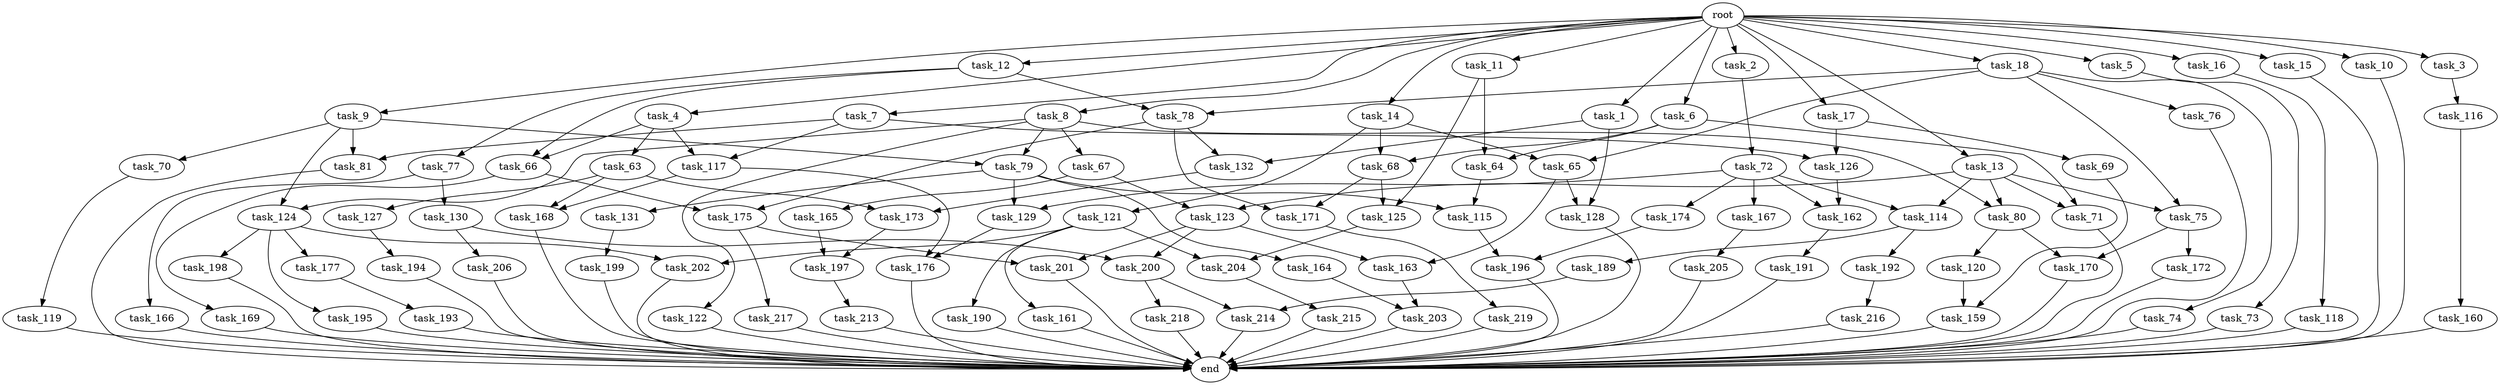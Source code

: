 digraph G {
  task_11 [size="2.048000"];
  task_175 [size="1254130450.432000"];
  task_171 [size="1374389534.720000"];
  task_195 [size="1099511627.776000"];
  task_64 [size="2817498546.176000"];
  task_17 [size="2.048000"];
  task_190 [size="1717986918.400000"];
  task_219 [size="1717986918.400000"];
  task_202 [size="2817498546.176000"];
  task_217 [size="618475290.624000"];
  task_126 [size="1666447310.848000"];
  task_69 [size="274877906.944000"];
  task_174 [size="274877906.944000"];
  task_189 [size="1717986918.400000"];
  task_199 [size="429496729.600000"];
  task_73 [size="1099511627.776000"];
  task_200 [size="1872605741.056000"];
  task_197 [size="910533066.752000"];
  task_67 [size="274877906.944000"];
  task_7 [size="2.048000"];
  task_79 [size="704374636.544000"];
  task_177 [size="1099511627.776000"];
  task_205 [size="154618822.656000"];
  task_80 [size="1374389534.720000"];
  task_115 [size="1460288880.640000"];
  task_116 [size="274877906.944000"];
  task_130 [size="618475290.624000"];
  task_75 [size="1374389534.720000"];
  task_176 [size="1529008357.376000"];
  task_206 [size="154618822.656000"];
  task_192 [size="1717986918.400000"];
  task_203 [size="687194767.360000"];
  task_63 [size="68719476.736000"];
  task_201 [size="2336462209.024000"];
  task_81 [size="1821066133.504000"];
  task_196 [size="2491081031.680000"];
  task_118 [size="1717986918.400000"];
  task_121 [size="1391569403.904000"];
  task_198 [size="1099511627.776000"];
  task_132 [size="1254130450.432000"];
  task_170 [size="2336462209.024000"];
  task_3 [size="2.048000"];
  task_14 [size="2.048000"];
  task_71 [size="2199023255.552000"];
  task_125 [size="1992864825.344000"];
  task_216 [size="274877906.944000"];
  task_215 [size="841813590.016000"];
  task_117 [size="1460288880.640000"];
  task_9 [size="2.048000"];
  task_214 [size="2817498546.176000"];
  task_16 [size="2.048000"];
  end [size="0.000000"];
  root [size="0.000000"];
  task_167 [size="274877906.944000"];
  task_166 [size="618475290.624000"];
  task_161 [size="1717986918.400000"];
  task_218 [size="1099511627.776000"];
  task_165 [size="841813590.016000"];
  task_4 [size="2.048000"];
  task_70 [size="429496729.600000"];
  task_65 [size="1666447310.848000"];
  task_78 [size="549755813.888000"];
  task_13 [size="2.048000"];
  task_194 [size="841813590.016000"];
  task_66 [size="343597383.680000"];
  task_120 [size="618475290.624000"];
  task_5 [size="2.048000"];
  task_169 [size="154618822.656000"];
  task_204 [size="1872605741.056000"];
  task_124 [size="704374636.544000"];
  task_6 [size="2.048000"];
  task_122 [size="274877906.944000"];
  task_172 [size="1717986918.400000"];
  task_164 [size="68719476.736000"];
  task_127 [size="1717986918.400000"];
  task_213 [size="429496729.600000"];
  task_15 [size="2.048000"];
  task_129 [size="343597383.680000"];
  task_10 [size="2.048000"];
  task_191 [size="1391569403.904000"];
  task_74 [size="274877906.944000"];
  task_173 [size="1786706395.136000"];
  task_160 [size="274877906.944000"];
  task_1 [size="2.048000"];
  task_159 [size="1872605741.056000"];
  task_131 [size="68719476.736000"];
  task_68 [size="2491081031.680000"];
  task_168 [size="2817498546.176000"];
  task_2 [size="2.048000"];
  task_72 [size="274877906.944000"];
  task_119 [size="1717986918.400000"];
  task_114 [size="1374389534.720000"];
  task_12 [size="2.048000"];
  task_8 [size="2.048000"];
  task_128 [size="1872605741.056000"];
  task_163 [size="3435973836.800000"];
  task_123 [size="1941325217.792000"];
  task_18 [size="2.048000"];
  task_193 [size="841813590.016000"];
  task_162 [size="343597383.680000"];
  task_77 [size="274877906.944000"];
  task_76 [size="274877906.944000"];

  task_11 -> task_125 [size="838860800.000000"];
  task_11 -> task_64 [size="838860800.000000"];
  task_175 -> task_201 [size="301989888.000000"];
  task_175 -> task_217 [size="301989888.000000"];
  task_171 -> task_219 [size="838860800.000000"];
  task_195 -> end [size="1.000000"];
  task_64 -> task_115 [size="679477248.000000"];
  task_17 -> task_69 [size="134217728.000000"];
  task_17 -> task_126 [size="134217728.000000"];
  task_190 -> end [size="1.000000"];
  task_219 -> end [size="1.000000"];
  task_202 -> end [size="1.000000"];
  task_217 -> end [size="1.000000"];
  task_126 -> task_162 [size="33554432.000000"];
  task_69 -> task_159 [size="838860800.000000"];
  task_174 -> task_196 [size="679477248.000000"];
  task_189 -> task_214 [size="838860800.000000"];
  task_199 -> end [size="1.000000"];
  task_73 -> end [size="1.000000"];
  task_200 -> task_214 [size="536870912.000000"];
  task_200 -> task_218 [size="536870912.000000"];
  task_197 -> task_213 [size="209715200.000000"];
  task_67 -> task_123 [size="411041792.000000"];
  task_67 -> task_165 [size="411041792.000000"];
  task_7 -> task_81 [size="679477248.000000"];
  task_7 -> task_117 [size="679477248.000000"];
  task_7 -> task_126 [size="679477248.000000"];
  task_79 -> task_164 [size="33554432.000000"];
  task_79 -> task_129 [size="33554432.000000"];
  task_79 -> task_131 [size="33554432.000000"];
  task_79 -> task_115 [size="33554432.000000"];
  task_177 -> task_193 [size="411041792.000000"];
  task_205 -> end [size="1.000000"];
  task_80 -> task_120 [size="301989888.000000"];
  task_80 -> task_170 [size="301989888.000000"];
  task_115 -> task_196 [size="536870912.000000"];
  task_116 -> task_160 [size="134217728.000000"];
  task_130 -> task_200 [size="75497472.000000"];
  task_130 -> task_206 [size="75497472.000000"];
  task_75 -> task_172 [size="838860800.000000"];
  task_75 -> task_170 [size="838860800.000000"];
  task_176 -> end [size="1.000000"];
  task_206 -> end [size="1.000000"];
  task_192 -> task_216 [size="134217728.000000"];
  task_203 -> end [size="1.000000"];
  task_63 -> task_173 [size="838860800.000000"];
  task_63 -> task_168 [size="838860800.000000"];
  task_63 -> task_127 [size="838860800.000000"];
  task_201 -> end [size="1.000000"];
  task_81 -> end [size="1.000000"];
  task_196 -> end [size="1.000000"];
  task_118 -> end [size="1.000000"];
  task_121 -> task_161 [size="838860800.000000"];
  task_121 -> task_190 [size="838860800.000000"];
  task_121 -> task_204 [size="838860800.000000"];
  task_121 -> task_202 [size="838860800.000000"];
  task_198 -> end [size="1.000000"];
  task_132 -> task_173 [size="33554432.000000"];
  task_170 -> end [size="1.000000"];
  task_3 -> task_116 [size="134217728.000000"];
  task_14 -> task_65 [size="679477248.000000"];
  task_14 -> task_68 [size="679477248.000000"];
  task_14 -> task_121 [size="679477248.000000"];
  task_71 -> end [size="1.000000"];
  task_125 -> task_204 [size="75497472.000000"];
  task_216 -> end [size="1.000000"];
  task_215 -> end [size="1.000000"];
  task_117 -> task_176 [size="536870912.000000"];
  task_117 -> task_168 [size="536870912.000000"];
  task_9 -> task_124 [size="209715200.000000"];
  task_9 -> task_79 [size="209715200.000000"];
  task_9 -> task_81 [size="209715200.000000"];
  task_9 -> task_70 [size="209715200.000000"];
  task_214 -> end [size="1.000000"];
  task_16 -> task_118 [size="838860800.000000"];
  root -> task_15 [size="1.000000"];
  root -> task_16 [size="1.000000"];
  root -> task_5 [size="1.000000"];
  root -> task_11 [size="1.000000"];
  root -> task_3 [size="1.000000"];
  root -> task_12 [size="1.000000"];
  root -> task_8 [size="1.000000"];
  root -> task_6 [size="1.000000"];
  root -> task_17 [size="1.000000"];
  root -> task_7 [size="1.000000"];
  root -> task_10 [size="1.000000"];
  root -> task_1 [size="1.000000"];
  root -> task_4 [size="1.000000"];
  root -> task_2 [size="1.000000"];
  root -> task_13 [size="1.000000"];
  root -> task_14 [size="1.000000"];
  root -> task_9 [size="1.000000"];
  root -> task_18 [size="1.000000"];
  task_167 -> task_205 [size="75497472.000000"];
  task_166 -> end [size="1.000000"];
  task_161 -> end [size="1.000000"];
  task_218 -> end [size="1.000000"];
  task_165 -> task_197 [size="411041792.000000"];
  task_4 -> task_66 [size="33554432.000000"];
  task_4 -> task_117 [size="33554432.000000"];
  task_4 -> task_63 [size="33554432.000000"];
  task_70 -> task_119 [size="838860800.000000"];
  task_65 -> task_128 [size="838860800.000000"];
  task_65 -> task_163 [size="838860800.000000"];
  task_78 -> task_171 [size="536870912.000000"];
  task_78 -> task_132 [size="536870912.000000"];
  task_78 -> task_175 [size="536870912.000000"];
  task_13 -> task_75 [size="536870912.000000"];
  task_13 -> task_123 [size="536870912.000000"];
  task_13 -> task_71 [size="536870912.000000"];
  task_13 -> task_80 [size="536870912.000000"];
  task_13 -> task_114 [size="536870912.000000"];
  task_194 -> end [size="1.000000"];
  task_66 -> task_169 [size="75497472.000000"];
  task_66 -> task_175 [size="75497472.000000"];
  task_120 -> task_159 [size="75497472.000000"];
  task_5 -> task_73 [size="536870912.000000"];
  task_169 -> end [size="1.000000"];
  task_204 -> task_215 [size="411041792.000000"];
  task_124 -> task_177 [size="536870912.000000"];
  task_124 -> task_198 [size="536870912.000000"];
  task_124 -> task_195 [size="536870912.000000"];
  task_124 -> task_202 [size="536870912.000000"];
  task_6 -> task_68 [size="536870912.000000"];
  task_6 -> task_64 [size="536870912.000000"];
  task_6 -> task_71 [size="536870912.000000"];
  task_122 -> end [size="1.000000"];
  task_172 -> end [size="1.000000"];
  task_164 -> task_203 [size="33554432.000000"];
  task_127 -> task_194 [size="411041792.000000"];
  task_213 -> end [size="1.000000"];
  task_15 -> end [size="1.000000"];
  task_129 -> task_176 [size="209715200.000000"];
  task_10 -> end [size="1.000000"];
  task_191 -> end [size="1.000000"];
  task_74 -> end [size="1.000000"];
  task_173 -> task_197 [size="33554432.000000"];
  task_160 -> end [size="1.000000"];
  task_1 -> task_128 [size="75497472.000000"];
  task_1 -> task_132 [size="75497472.000000"];
  task_159 -> end [size="1.000000"];
  task_131 -> task_199 [size="209715200.000000"];
  task_68 -> task_171 [size="134217728.000000"];
  task_68 -> task_125 [size="134217728.000000"];
  task_168 -> end [size="1.000000"];
  task_2 -> task_72 [size="134217728.000000"];
  task_72 -> task_114 [size="134217728.000000"];
  task_72 -> task_129 [size="134217728.000000"];
  task_72 -> task_174 [size="134217728.000000"];
  task_72 -> task_167 [size="134217728.000000"];
  task_72 -> task_162 [size="134217728.000000"];
  task_119 -> end [size="1.000000"];
  task_114 -> task_189 [size="838860800.000000"];
  task_114 -> task_192 [size="838860800.000000"];
  task_12 -> task_66 [size="134217728.000000"];
  task_12 -> task_77 [size="134217728.000000"];
  task_12 -> task_78 [size="134217728.000000"];
  task_8 -> task_124 [size="134217728.000000"];
  task_8 -> task_67 [size="134217728.000000"];
  task_8 -> task_122 [size="134217728.000000"];
  task_8 -> task_79 [size="134217728.000000"];
  task_8 -> task_80 [size="134217728.000000"];
  task_128 -> end [size="1.000000"];
  task_163 -> task_203 [size="301989888.000000"];
  task_123 -> task_201 [size="838860800.000000"];
  task_123 -> task_200 [size="838860800.000000"];
  task_123 -> task_163 [size="838860800.000000"];
  task_18 -> task_65 [size="134217728.000000"];
  task_18 -> task_75 [size="134217728.000000"];
  task_18 -> task_74 [size="134217728.000000"];
  task_18 -> task_76 [size="134217728.000000"];
  task_18 -> task_78 [size="134217728.000000"];
  task_193 -> end [size="1.000000"];
  task_162 -> task_191 [size="679477248.000000"];
  task_77 -> task_130 [size="301989888.000000"];
  task_77 -> task_166 [size="301989888.000000"];
  task_76 -> end [size="1.000000"];
}
